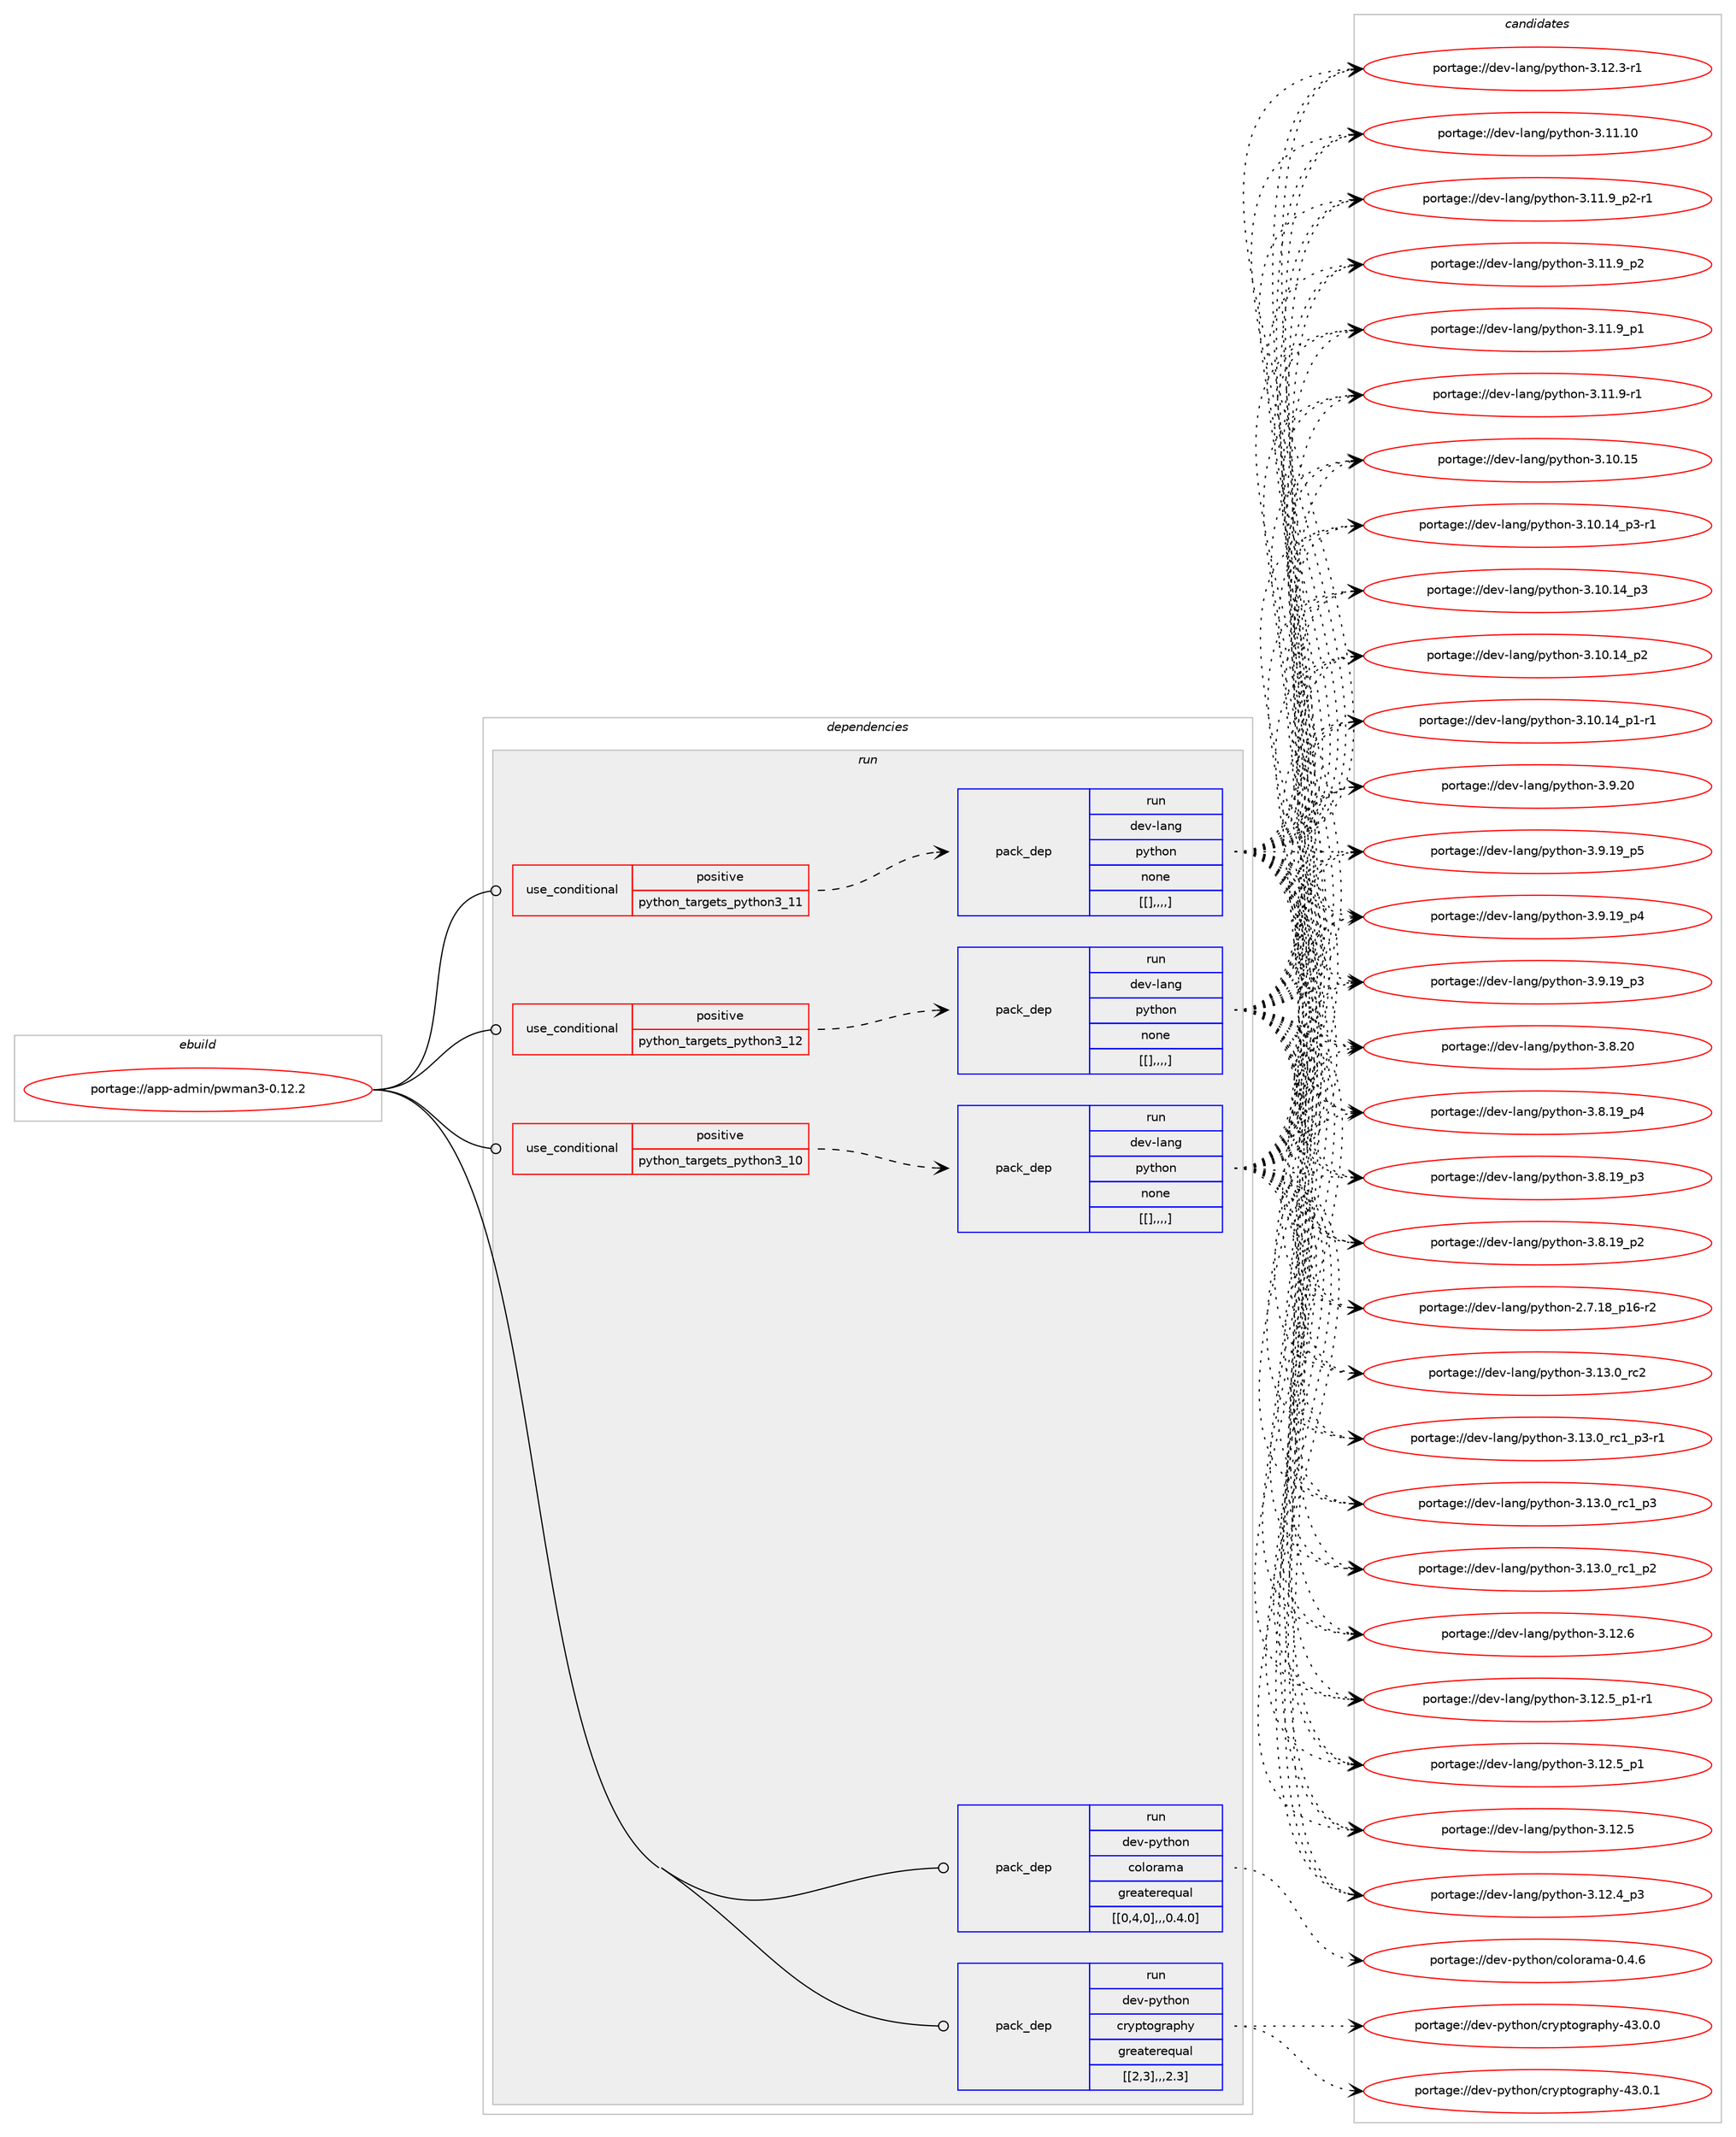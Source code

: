 digraph prolog {

# *************
# Graph options
# *************

newrank=true;
concentrate=true;
compound=true;
graph [rankdir=LR,fontname=Helvetica,fontsize=10,ranksep=1.5];#, ranksep=2.5, nodesep=0.2];
edge  [arrowhead=vee];
node  [fontname=Helvetica,fontsize=10];

# **********
# The ebuild
# **********

subgraph cluster_leftcol {
color=gray;
label=<<i>ebuild</i>>;
id [label="portage://app-admin/pwman3-0.12.2", color=red, width=4, href="../app-admin/pwman3-0.12.2.svg"];
}

# ****************
# The dependencies
# ****************

subgraph cluster_midcol {
color=gray;
label=<<i>dependencies</i>>;
subgraph cluster_compile {
fillcolor="#eeeeee";
style=filled;
label=<<i>compile</i>>;
}
subgraph cluster_compileandrun {
fillcolor="#eeeeee";
style=filled;
label=<<i>compile and run</i>>;
}
subgraph cluster_run {
fillcolor="#eeeeee";
style=filled;
label=<<i>run</i>>;
subgraph cond932 {
dependency4010 [label=<<TABLE BORDER="0" CELLBORDER="1" CELLSPACING="0" CELLPADDING="4"><TR><TD ROWSPAN="3" CELLPADDING="10">use_conditional</TD></TR><TR><TD>positive</TD></TR><TR><TD>python_targets_python3_10</TD></TR></TABLE>>, shape=none, color=red];
subgraph pack3064 {
dependency4011 [label=<<TABLE BORDER="0" CELLBORDER="1" CELLSPACING="0" CELLPADDING="4" WIDTH="220"><TR><TD ROWSPAN="6" CELLPADDING="30">pack_dep</TD></TR><TR><TD WIDTH="110">run</TD></TR><TR><TD>dev-lang</TD></TR><TR><TD>python</TD></TR><TR><TD>none</TD></TR><TR><TD>[[],,,,]</TD></TR></TABLE>>, shape=none, color=blue];
}
dependency4010:e -> dependency4011:w [weight=20,style="dashed",arrowhead="vee"];
}
id:e -> dependency4010:w [weight=20,style="solid",arrowhead="odot"];
subgraph cond933 {
dependency4012 [label=<<TABLE BORDER="0" CELLBORDER="1" CELLSPACING="0" CELLPADDING="4"><TR><TD ROWSPAN="3" CELLPADDING="10">use_conditional</TD></TR><TR><TD>positive</TD></TR><TR><TD>python_targets_python3_11</TD></TR></TABLE>>, shape=none, color=red];
subgraph pack3065 {
dependency4013 [label=<<TABLE BORDER="0" CELLBORDER="1" CELLSPACING="0" CELLPADDING="4" WIDTH="220"><TR><TD ROWSPAN="6" CELLPADDING="30">pack_dep</TD></TR><TR><TD WIDTH="110">run</TD></TR><TR><TD>dev-lang</TD></TR><TR><TD>python</TD></TR><TR><TD>none</TD></TR><TR><TD>[[],,,,]</TD></TR></TABLE>>, shape=none, color=blue];
}
dependency4012:e -> dependency4013:w [weight=20,style="dashed",arrowhead="vee"];
}
id:e -> dependency4012:w [weight=20,style="solid",arrowhead="odot"];
subgraph cond934 {
dependency4014 [label=<<TABLE BORDER="0" CELLBORDER="1" CELLSPACING="0" CELLPADDING="4"><TR><TD ROWSPAN="3" CELLPADDING="10">use_conditional</TD></TR><TR><TD>positive</TD></TR><TR><TD>python_targets_python3_12</TD></TR></TABLE>>, shape=none, color=red];
subgraph pack3066 {
dependency4015 [label=<<TABLE BORDER="0" CELLBORDER="1" CELLSPACING="0" CELLPADDING="4" WIDTH="220"><TR><TD ROWSPAN="6" CELLPADDING="30">pack_dep</TD></TR><TR><TD WIDTH="110">run</TD></TR><TR><TD>dev-lang</TD></TR><TR><TD>python</TD></TR><TR><TD>none</TD></TR><TR><TD>[[],,,,]</TD></TR></TABLE>>, shape=none, color=blue];
}
dependency4014:e -> dependency4015:w [weight=20,style="dashed",arrowhead="vee"];
}
id:e -> dependency4014:w [weight=20,style="solid",arrowhead="odot"];
subgraph pack3067 {
dependency4016 [label=<<TABLE BORDER="0" CELLBORDER="1" CELLSPACING="0" CELLPADDING="4" WIDTH="220"><TR><TD ROWSPAN="6" CELLPADDING="30">pack_dep</TD></TR><TR><TD WIDTH="110">run</TD></TR><TR><TD>dev-python</TD></TR><TR><TD>colorama</TD></TR><TR><TD>greaterequal</TD></TR><TR><TD>[[0,4,0],,,0.4.0]</TD></TR></TABLE>>, shape=none, color=blue];
}
id:e -> dependency4016:w [weight=20,style="solid",arrowhead="odot"];
subgraph pack3068 {
dependency4017 [label=<<TABLE BORDER="0" CELLBORDER="1" CELLSPACING="0" CELLPADDING="4" WIDTH="220"><TR><TD ROWSPAN="6" CELLPADDING="30">pack_dep</TD></TR><TR><TD WIDTH="110">run</TD></TR><TR><TD>dev-python</TD></TR><TR><TD>cryptography</TD></TR><TR><TD>greaterequal</TD></TR><TR><TD>[[2,3],,,2.3]</TD></TR></TABLE>>, shape=none, color=blue];
}
id:e -> dependency4017:w [weight=20,style="solid",arrowhead="odot"];
}
}

# **************
# The candidates
# **************

subgraph cluster_choices {
rank=same;
color=gray;
label=<<i>candidates</i>>;

subgraph choice3064 {
color=black;
nodesep=1;
choice10010111845108971101034711212111610411111045514649514648951149950 [label="portage://dev-lang/python-3.13.0_rc2", color=red, width=4,href="../dev-lang/python-3.13.0_rc2.svg"];
choice1001011184510897110103471121211161041111104551464951464895114994995112514511449 [label="portage://dev-lang/python-3.13.0_rc1_p3-r1", color=red, width=4,href="../dev-lang/python-3.13.0_rc1_p3-r1.svg"];
choice100101118451089711010347112121116104111110455146495146489511499499511251 [label="portage://dev-lang/python-3.13.0_rc1_p3", color=red, width=4,href="../dev-lang/python-3.13.0_rc1_p3.svg"];
choice100101118451089711010347112121116104111110455146495146489511499499511250 [label="portage://dev-lang/python-3.13.0_rc1_p2", color=red, width=4,href="../dev-lang/python-3.13.0_rc1_p2.svg"];
choice10010111845108971101034711212111610411111045514649504654 [label="portage://dev-lang/python-3.12.6", color=red, width=4,href="../dev-lang/python-3.12.6.svg"];
choice1001011184510897110103471121211161041111104551464950465395112494511449 [label="portage://dev-lang/python-3.12.5_p1-r1", color=red, width=4,href="../dev-lang/python-3.12.5_p1-r1.svg"];
choice100101118451089711010347112121116104111110455146495046539511249 [label="portage://dev-lang/python-3.12.5_p1", color=red, width=4,href="../dev-lang/python-3.12.5_p1.svg"];
choice10010111845108971101034711212111610411111045514649504653 [label="portage://dev-lang/python-3.12.5", color=red, width=4,href="../dev-lang/python-3.12.5.svg"];
choice100101118451089711010347112121116104111110455146495046529511251 [label="portage://dev-lang/python-3.12.4_p3", color=red, width=4,href="../dev-lang/python-3.12.4_p3.svg"];
choice100101118451089711010347112121116104111110455146495046514511449 [label="portage://dev-lang/python-3.12.3-r1", color=red, width=4,href="../dev-lang/python-3.12.3-r1.svg"];
choice1001011184510897110103471121211161041111104551464949464948 [label="portage://dev-lang/python-3.11.10", color=red, width=4,href="../dev-lang/python-3.11.10.svg"];
choice1001011184510897110103471121211161041111104551464949465795112504511449 [label="portage://dev-lang/python-3.11.9_p2-r1", color=red, width=4,href="../dev-lang/python-3.11.9_p2-r1.svg"];
choice100101118451089711010347112121116104111110455146494946579511250 [label="portage://dev-lang/python-3.11.9_p2", color=red, width=4,href="../dev-lang/python-3.11.9_p2.svg"];
choice100101118451089711010347112121116104111110455146494946579511249 [label="portage://dev-lang/python-3.11.9_p1", color=red, width=4,href="../dev-lang/python-3.11.9_p1.svg"];
choice100101118451089711010347112121116104111110455146494946574511449 [label="portage://dev-lang/python-3.11.9-r1", color=red, width=4,href="../dev-lang/python-3.11.9-r1.svg"];
choice1001011184510897110103471121211161041111104551464948464953 [label="portage://dev-lang/python-3.10.15", color=red, width=4,href="../dev-lang/python-3.10.15.svg"];
choice100101118451089711010347112121116104111110455146494846495295112514511449 [label="portage://dev-lang/python-3.10.14_p3-r1", color=red, width=4,href="../dev-lang/python-3.10.14_p3-r1.svg"];
choice10010111845108971101034711212111610411111045514649484649529511251 [label="portage://dev-lang/python-3.10.14_p3", color=red, width=4,href="../dev-lang/python-3.10.14_p3.svg"];
choice10010111845108971101034711212111610411111045514649484649529511250 [label="portage://dev-lang/python-3.10.14_p2", color=red, width=4,href="../dev-lang/python-3.10.14_p2.svg"];
choice100101118451089711010347112121116104111110455146494846495295112494511449 [label="portage://dev-lang/python-3.10.14_p1-r1", color=red, width=4,href="../dev-lang/python-3.10.14_p1-r1.svg"];
choice10010111845108971101034711212111610411111045514657465048 [label="portage://dev-lang/python-3.9.20", color=red, width=4,href="../dev-lang/python-3.9.20.svg"];
choice100101118451089711010347112121116104111110455146574649579511253 [label="portage://dev-lang/python-3.9.19_p5", color=red, width=4,href="../dev-lang/python-3.9.19_p5.svg"];
choice100101118451089711010347112121116104111110455146574649579511252 [label="portage://dev-lang/python-3.9.19_p4", color=red, width=4,href="../dev-lang/python-3.9.19_p4.svg"];
choice100101118451089711010347112121116104111110455146574649579511251 [label="portage://dev-lang/python-3.9.19_p3", color=red, width=4,href="../dev-lang/python-3.9.19_p3.svg"];
choice10010111845108971101034711212111610411111045514656465048 [label="portage://dev-lang/python-3.8.20", color=red, width=4,href="../dev-lang/python-3.8.20.svg"];
choice100101118451089711010347112121116104111110455146564649579511252 [label="portage://dev-lang/python-3.8.19_p4", color=red, width=4,href="../dev-lang/python-3.8.19_p4.svg"];
choice100101118451089711010347112121116104111110455146564649579511251 [label="portage://dev-lang/python-3.8.19_p3", color=red, width=4,href="../dev-lang/python-3.8.19_p3.svg"];
choice100101118451089711010347112121116104111110455146564649579511250 [label="portage://dev-lang/python-3.8.19_p2", color=red, width=4,href="../dev-lang/python-3.8.19_p2.svg"];
choice100101118451089711010347112121116104111110455046554649569511249544511450 [label="portage://dev-lang/python-2.7.18_p16-r2", color=red, width=4,href="../dev-lang/python-2.7.18_p16-r2.svg"];
dependency4011:e -> choice10010111845108971101034711212111610411111045514649514648951149950:w [style=dotted,weight="100"];
dependency4011:e -> choice1001011184510897110103471121211161041111104551464951464895114994995112514511449:w [style=dotted,weight="100"];
dependency4011:e -> choice100101118451089711010347112121116104111110455146495146489511499499511251:w [style=dotted,weight="100"];
dependency4011:e -> choice100101118451089711010347112121116104111110455146495146489511499499511250:w [style=dotted,weight="100"];
dependency4011:e -> choice10010111845108971101034711212111610411111045514649504654:w [style=dotted,weight="100"];
dependency4011:e -> choice1001011184510897110103471121211161041111104551464950465395112494511449:w [style=dotted,weight="100"];
dependency4011:e -> choice100101118451089711010347112121116104111110455146495046539511249:w [style=dotted,weight="100"];
dependency4011:e -> choice10010111845108971101034711212111610411111045514649504653:w [style=dotted,weight="100"];
dependency4011:e -> choice100101118451089711010347112121116104111110455146495046529511251:w [style=dotted,weight="100"];
dependency4011:e -> choice100101118451089711010347112121116104111110455146495046514511449:w [style=dotted,weight="100"];
dependency4011:e -> choice1001011184510897110103471121211161041111104551464949464948:w [style=dotted,weight="100"];
dependency4011:e -> choice1001011184510897110103471121211161041111104551464949465795112504511449:w [style=dotted,weight="100"];
dependency4011:e -> choice100101118451089711010347112121116104111110455146494946579511250:w [style=dotted,weight="100"];
dependency4011:e -> choice100101118451089711010347112121116104111110455146494946579511249:w [style=dotted,weight="100"];
dependency4011:e -> choice100101118451089711010347112121116104111110455146494946574511449:w [style=dotted,weight="100"];
dependency4011:e -> choice1001011184510897110103471121211161041111104551464948464953:w [style=dotted,weight="100"];
dependency4011:e -> choice100101118451089711010347112121116104111110455146494846495295112514511449:w [style=dotted,weight="100"];
dependency4011:e -> choice10010111845108971101034711212111610411111045514649484649529511251:w [style=dotted,weight="100"];
dependency4011:e -> choice10010111845108971101034711212111610411111045514649484649529511250:w [style=dotted,weight="100"];
dependency4011:e -> choice100101118451089711010347112121116104111110455146494846495295112494511449:w [style=dotted,weight="100"];
dependency4011:e -> choice10010111845108971101034711212111610411111045514657465048:w [style=dotted,weight="100"];
dependency4011:e -> choice100101118451089711010347112121116104111110455146574649579511253:w [style=dotted,weight="100"];
dependency4011:e -> choice100101118451089711010347112121116104111110455146574649579511252:w [style=dotted,weight="100"];
dependency4011:e -> choice100101118451089711010347112121116104111110455146574649579511251:w [style=dotted,weight="100"];
dependency4011:e -> choice10010111845108971101034711212111610411111045514656465048:w [style=dotted,weight="100"];
dependency4011:e -> choice100101118451089711010347112121116104111110455146564649579511252:w [style=dotted,weight="100"];
dependency4011:e -> choice100101118451089711010347112121116104111110455146564649579511251:w [style=dotted,weight="100"];
dependency4011:e -> choice100101118451089711010347112121116104111110455146564649579511250:w [style=dotted,weight="100"];
dependency4011:e -> choice100101118451089711010347112121116104111110455046554649569511249544511450:w [style=dotted,weight="100"];
}
subgraph choice3065 {
color=black;
nodesep=1;
choice10010111845108971101034711212111610411111045514649514648951149950 [label="portage://dev-lang/python-3.13.0_rc2", color=red, width=4,href="../dev-lang/python-3.13.0_rc2.svg"];
choice1001011184510897110103471121211161041111104551464951464895114994995112514511449 [label="portage://dev-lang/python-3.13.0_rc1_p3-r1", color=red, width=4,href="../dev-lang/python-3.13.0_rc1_p3-r1.svg"];
choice100101118451089711010347112121116104111110455146495146489511499499511251 [label="portage://dev-lang/python-3.13.0_rc1_p3", color=red, width=4,href="../dev-lang/python-3.13.0_rc1_p3.svg"];
choice100101118451089711010347112121116104111110455146495146489511499499511250 [label="portage://dev-lang/python-3.13.0_rc1_p2", color=red, width=4,href="../dev-lang/python-3.13.0_rc1_p2.svg"];
choice10010111845108971101034711212111610411111045514649504654 [label="portage://dev-lang/python-3.12.6", color=red, width=4,href="../dev-lang/python-3.12.6.svg"];
choice1001011184510897110103471121211161041111104551464950465395112494511449 [label="portage://dev-lang/python-3.12.5_p1-r1", color=red, width=4,href="../dev-lang/python-3.12.5_p1-r1.svg"];
choice100101118451089711010347112121116104111110455146495046539511249 [label="portage://dev-lang/python-3.12.5_p1", color=red, width=4,href="../dev-lang/python-3.12.5_p1.svg"];
choice10010111845108971101034711212111610411111045514649504653 [label="portage://dev-lang/python-3.12.5", color=red, width=4,href="../dev-lang/python-3.12.5.svg"];
choice100101118451089711010347112121116104111110455146495046529511251 [label="portage://dev-lang/python-3.12.4_p3", color=red, width=4,href="../dev-lang/python-3.12.4_p3.svg"];
choice100101118451089711010347112121116104111110455146495046514511449 [label="portage://dev-lang/python-3.12.3-r1", color=red, width=4,href="../dev-lang/python-3.12.3-r1.svg"];
choice1001011184510897110103471121211161041111104551464949464948 [label="portage://dev-lang/python-3.11.10", color=red, width=4,href="../dev-lang/python-3.11.10.svg"];
choice1001011184510897110103471121211161041111104551464949465795112504511449 [label="portage://dev-lang/python-3.11.9_p2-r1", color=red, width=4,href="../dev-lang/python-3.11.9_p2-r1.svg"];
choice100101118451089711010347112121116104111110455146494946579511250 [label="portage://dev-lang/python-3.11.9_p2", color=red, width=4,href="../dev-lang/python-3.11.9_p2.svg"];
choice100101118451089711010347112121116104111110455146494946579511249 [label="portage://dev-lang/python-3.11.9_p1", color=red, width=4,href="../dev-lang/python-3.11.9_p1.svg"];
choice100101118451089711010347112121116104111110455146494946574511449 [label="portage://dev-lang/python-3.11.9-r1", color=red, width=4,href="../dev-lang/python-3.11.9-r1.svg"];
choice1001011184510897110103471121211161041111104551464948464953 [label="portage://dev-lang/python-3.10.15", color=red, width=4,href="../dev-lang/python-3.10.15.svg"];
choice100101118451089711010347112121116104111110455146494846495295112514511449 [label="portage://dev-lang/python-3.10.14_p3-r1", color=red, width=4,href="../dev-lang/python-3.10.14_p3-r1.svg"];
choice10010111845108971101034711212111610411111045514649484649529511251 [label="portage://dev-lang/python-3.10.14_p3", color=red, width=4,href="../dev-lang/python-3.10.14_p3.svg"];
choice10010111845108971101034711212111610411111045514649484649529511250 [label="portage://dev-lang/python-3.10.14_p2", color=red, width=4,href="../dev-lang/python-3.10.14_p2.svg"];
choice100101118451089711010347112121116104111110455146494846495295112494511449 [label="portage://dev-lang/python-3.10.14_p1-r1", color=red, width=4,href="../dev-lang/python-3.10.14_p1-r1.svg"];
choice10010111845108971101034711212111610411111045514657465048 [label="portage://dev-lang/python-3.9.20", color=red, width=4,href="../dev-lang/python-3.9.20.svg"];
choice100101118451089711010347112121116104111110455146574649579511253 [label="portage://dev-lang/python-3.9.19_p5", color=red, width=4,href="../dev-lang/python-3.9.19_p5.svg"];
choice100101118451089711010347112121116104111110455146574649579511252 [label="portage://dev-lang/python-3.9.19_p4", color=red, width=4,href="../dev-lang/python-3.9.19_p4.svg"];
choice100101118451089711010347112121116104111110455146574649579511251 [label="portage://dev-lang/python-3.9.19_p3", color=red, width=4,href="../dev-lang/python-3.9.19_p3.svg"];
choice10010111845108971101034711212111610411111045514656465048 [label="portage://dev-lang/python-3.8.20", color=red, width=4,href="../dev-lang/python-3.8.20.svg"];
choice100101118451089711010347112121116104111110455146564649579511252 [label="portage://dev-lang/python-3.8.19_p4", color=red, width=4,href="../dev-lang/python-3.8.19_p4.svg"];
choice100101118451089711010347112121116104111110455146564649579511251 [label="portage://dev-lang/python-3.8.19_p3", color=red, width=4,href="../dev-lang/python-3.8.19_p3.svg"];
choice100101118451089711010347112121116104111110455146564649579511250 [label="portage://dev-lang/python-3.8.19_p2", color=red, width=4,href="../dev-lang/python-3.8.19_p2.svg"];
choice100101118451089711010347112121116104111110455046554649569511249544511450 [label="portage://dev-lang/python-2.7.18_p16-r2", color=red, width=4,href="../dev-lang/python-2.7.18_p16-r2.svg"];
dependency4013:e -> choice10010111845108971101034711212111610411111045514649514648951149950:w [style=dotted,weight="100"];
dependency4013:e -> choice1001011184510897110103471121211161041111104551464951464895114994995112514511449:w [style=dotted,weight="100"];
dependency4013:e -> choice100101118451089711010347112121116104111110455146495146489511499499511251:w [style=dotted,weight="100"];
dependency4013:e -> choice100101118451089711010347112121116104111110455146495146489511499499511250:w [style=dotted,weight="100"];
dependency4013:e -> choice10010111845108971101034711212111610411111045514649504654:w [style=dotted,weight="100"];
dependency4013:e -> choice1001011184510897110103471121211161041111104551464950465395112494511449:w [style=dotted,weight="100"];
dependency4013:e -> choice100101118451089711010347112121116104111110455146495046539511249:w [style=dotted,weight="100"];
dependency4013:e -> choice10010111845108971101034711212111610411111045514649504653:w [style=dotted,weight="100"];
dependency4013:e -> choice100101118451089711010347112121116104111110455146495046529511251:w [style=dotted,weight="100"];
dependency4013:e -> choice100101118451089711010347112121116104111110455146495046514511449:w [style=dotted,weight="100"];
dependency4013:e -> choice1001011184510897110103471121211161041111104551464949464948:w [style=dotted,weight="100"];
dependency4013:e -> choice1001011184510897110103471121211161041111104551464949465795112504511449:w [style=dotted,weight="100"];
dependency4013:e -> choice100101118451089711010347112121116104111110455146494946579511250:w [style=dotted,weight="100"];
dependency4013:e -> choice100101118451089711010347112121116104111110455146494946579511249:w [style=dotted,weight="100"];
dependency4013:e -> choice100101118451089711010347112121116104111110455146494946574511449:w [style=dotted,weight="100"];
dependency4013:e -> choice1001011184510897110103471121211161041111104551464948464953:w [style=dotted,weight="100"];
dependency4013:e -> choice100101118451089711010347112121116104111110455146494846495295112514511449:w [style=dotted,weight="100"];
dependency4013:e -> choice10010111845108971101034711212111610411111045514649484649529511251:w [style=dotted,weight="100"];
dependency4013:e -> choice10010111845108971101034711212111610411111045514649484649529511250:w [style=dotted,weight="100"];
dependency4013:e -> choice100101118451089711010347112121116104111110455146494846495295112494511449:w [style=dotted,weight="100"];
dependency4013:e -> choice10010111845108971101034711212111610411111045514657465048:w [style=dotted,weight="100"];
dependency4013:e -> choice100101118451089711010347112121116104111110455146574649579511253:w [style=dotted,weight="100"];
dependency4013:e -> choice100101118451089711010347112121116104111110455146574649579511252:w [style=dotted,weight="100"];
dependency4013:e -> choice100101118451089711010347112121116104111110455146574649579511251:w [style=dotted,weight="100"];
dependency4013:e -> choice10010111845108971101034711212111610411111045514656465048:w [style=dotted,weight="100"];
dependency4013:e -> choice100101118451089711010347112121116104111110455146564649579511252:w [style=dotted,weight="100"];
dependency4013:e -> choice100101118451089711010347112121116104111110455146564649579511251:w [style=dotted,weight="100"];
dependency4013:e -> choice100101118451089711010347112121116104111110455146564649579511250:w [style=dotted,weight="100"];
dependency4013:e -> choice100101118451089711010347112121116104111110455046554649569511249544511450:w [style=dotted,weight="100"];
}
subgraph choice3066 {
color=black;
nodesep=1;
choice10010111845108971101034711212111610411111045514649514648951149950 [label="portage://dev-lang/python-3.13.0_rc2", color=red, width=4,href="../dev-lang/python-3.13.0_rc2.svg"];
choice1001011184510897110103471121211161041111104551464951464895114994995112514511449 [label="portage://dev-lang/python-3.13.0_rc1_p3-r1", color=red, width=4,href="../dev-lang/python-3.13.0_rc1_p3-r1.svg"];
choice100101118451089711010347112121116104111110455146495146489511499499511251 [label="portage://dev-lang/python-3.13.0_rc1_p3", color=red, width=4,href="../dev-lang/python-3.13.0_rc1_p3.svg"];
choice100101118451089711010347112121116104111110455146495146489511499499511250 [label="portage://dev-lang/python-3.13.0_rc1_p2", color=red, width=4,href="../dev-lang/python-3.13.0_rc1_p2.svg"];
choice10010111845108971101034711212111610411111045514649504654 [label="portage://dev-lang/python-3.12.6", color=red, width=4,href="../dev-lang/python-3.12.6.svg"];
choice1001011184510897110103471121211161041111104551464950465395112494511449 [label="portage://dev-lang/python-3.12.5_p1-r1", color=red, width=4,href="../dev-lang/python-3.12.5_p1-r1.svg"];
choice100101118451089711010347112121116104111110455146495046539511249 [label="portage://dev-lang/python-3.12.5_p1", color=red, width=4,href="../dev-lang/python-3.12.5_p1.svg"];
choice10010111845108971101034711212111610411111045514649504653 [label="portage://dev-lang/python-3.12.5", color=red, width=4,href="../dev-lang/python-3.12.5.svg"];
choice100101118451089711010347112121116104111110455146495046529511251 [label="portage://dev-lang/python-3.12.4_p3", color=red, width=4,href="../dev-lang/python-3.12.4_p3.svg"];
choice100101118451089711010347112121116104111110455146495046514511449 [label="portage://dev-lang/python-3.12.3-r1", color=red, width=4,href="../dev-lang/python-3.12.3-r1.svg"];
choice1001011184510897110103471121211161041111104551464949464948 [label="portage://dev-lang/python-3.11.10", color=red, width=4,href="../dev-lang/python-3.11.10.svg"];
choice1001011184510897110103471121211161041111104551464949465795112504511449 [label="portage://dev-lang/python-3.11.9_p2-r1", color=red, width=4,href="../dev-lang/python-3.11.9_p2-r1.svg"];
choice100101118451089711010347112121116104111110455146494946579511250 [label="portage://dev-lang/python-3.11.9_p2", color=red, width=4,href="../dev-lang/python-3.11.9_p2.svg"];
choice100101118451089711010347112121116104111110455146494946579511249 [label="portage://dev-lang/python-3.11.9_p1", color=red, width=4,href="../dev-lang/python-3.11.9_p1.svg"];
choice100101118451089711010347112121116104111110455146494946574511449 [label="portage://dev-lang/python-3.11.9-r1", color=red, width=4,href="../dev-lang/python-3.11.9-r1.svg"];
choice1001011184510897110103471121211161041111104551464948464953 [label="portage://dev-lang/python-3.10.15", color=red, width=4,href="../dev-lang/python-3.10.15.svg"];
choice100101118451089711010347112121116104111110455146494846495295112514511449 [label="portage://dev-lang/python-3.10.14_p3-r1", color=red, width=4,href="../dev-lang/python-3.10.14_p3-r1.svg"];
choice10010111845108971101034711212111610411111045514649484649529511251 [label="portage://dev-lang/python-3.10.14_p3", color=red, width=4,href="../dev-lang/python-3.10.14_p3.svg"];
choice10010111845108971101034711212111610411111045514649484649529511250 [label="portage://dev-lang/python-3.10.14_p2", color=red, width=4,href="../dev-lang/python-3.10.14_p2.svg"];
choice100101118451089711010347112121116104111110455146494846495295112494511449 [label="portage://dev-lang/python-3.10.14_p1-r1", color=red, width=4,href="../dev-lang/python-3.10.14_p1-r1.svg"];
choice10010111845108971101034711212111610411111045514657465048 [label="portage://dev-lang/python-3.9.20", color=red, width=4,href="../dev-lang/python-3.9.20.svg"];
choice100101118451089711010347112121116104111110455146574649579511253 [label="portage://dev-lang/python-3.9.19_p5", color=red, width=4,href="../dev-lang/python-3.9.19_p5.svg"];
choice100101118451089711010347112121116104111110455146574649579511252 [label="portage://dev-lang/python-3.9.19_p4", color=red, width=4,href="../dev-lang/python-3.9.19_p4.svg"];
choice100101118451089711010347112121116104111110455146574649579511251 [label="portage://dev-lang/python-3.9.19_p3", color=red, width=4,href="../dev-lang/python-3.9.19_p3.svg"];
choice10010111845108971101034711212111610411111045514656465048 [label="portage://dev-lang/python-3.8.20", color=red, width=4,href="../dev-lang/python-3.8.20.svg"];
choice100101118451089711010347112121116104111110455146564649579511252 [label="portage://dev-lang/python-3.8.19_p4", color=red, width=4,href="../dev-lang/python-3.8.19_p4.svg"];
choice100101118451089711010347112121116104111110455146564649579511251 [label="portage://dev-lang/python-3.8.19_p3", color=red, width=4,href="../dev-lang/python-3.8.19_p3.svg"];
choice100101118451089711010347112121116104111110455146564649579511250 [label="portage://dev-lang/python-3.8.19_p2", color=red, width=4,href="../dev-lang/python-3.8.19_p2.svg"];
choice100101118451089711010347112121116104111110455046554649569511249544511450 [label="portage://dev-lang/python-2.7.18_p16-r2", color=red, width=4,href="../dev-lang/python-2.7.18_p16-r2.svg"];
dependency4015:e -> choice10010111845108971101034711212111610411111045514649514648951149950:w [style=dotted,weight="100"];
dependency4015:e -> choice1001011184510897110103471121211161041111104551464951464895114994995112514511449:w [style=dotted,weight="100"];
dependency4015:e -> choice100101118451089711010347112121116104111110455146495146489511499499511251:w [style=dotted,weight="100"];
dependency4015:e -> choice100101118451089711010347112121116104111110455146495146489511499499511250:w [style=dotted,weight="100"];
dependency4015:e -> choice10010111845108971101034711212111610411111045514649504654:w [style=dotted,weight="100"];
dependency4015:e -> choice1001011184510897110103471121211161041111104551464950465395112494511449:w [style=dotted,weight="100"];
dependency4015:e -> choice100101118451089711010347112121116104111110455146495046539511249:w [style=dotted,weight="100"];
dependency4015:e -> choice10010111845108971101034711212111610411111045514649504653:w [style=dotted,weight="100"];
dependency4015:e -> choice100101118451089711010347112121116104111110455146495046529511251:w [style=dotted,weight="100"];
dependency4015:e -> choice100101118451089711010347112121116104111110455146495046514511449:w [style=dotted,weight="100"];
dependency4015:e -> choice1001011184510897110103471121211161041111104551464949464948:w [style=dotted,weight="100"];
dependency4015:e -> choice1001011184510897110103471121211161041111104551464949465795112504511449:w [style=dotted,weight="100"];
dependency4015:e -> choice100101118451089711010347112121116104111110455146494946579511250:w [style=dotted,weight="100"];
dependency4015:e -> choice100101118451089711010347112121116104111110455146494946579511249:w [style=dotted,weight="100"];
dependency4015:e -> choice100101118451089711010347112121116104111110455146494946574511449:w [style=dotted,weight="100"];
dependency4015:e -> choice1001011184510897110103471121211161041111104551464948464953:w [style=dotted,weight="100"];
dependency4015:e -> choice100101118451089711010347112121116104111110455146494846495295112514511449:w [style=dotted,weight="100"];
dependency4015:e -> choice10010111845108971101034711212111610411111045514649484649529511251:w [style=dotted,weight="100"];
dependency4015:e -> choice10010111845108971101034711212111610411111045514649484649529511250:w [style=dotted,weight="100"];
dependency4015:e -> choice100101118451089711010347112121116104111110455146494846495295112494511449:w [style=dotted,weight="100"];
dependency4015:e -> choice10010111845108971101034711212111610411111045514657465048:w [style=dotted,weight="100"];
dependency4015:e -> choice100101118451089711010347112121116104111110455146574649579511253:w [style=dotted,weight="100"];
dependency4015:e -> choice100101118451089711010347112121116104111110455146574649579511252:w [style=dotted,weight="100"];
dependency4015:e -> choice100101118451089711010347112121116104111110455146574649579511251:w [style=dotted,weight="100"];
dependency4015:e -> choice10010111845108971101034711212111610411111045514656465048:w [style=dotted,weight="100"];
dependency4015:e -> choice100101118451089711010347112121116104111110455146564649579511252:w [style=dotted,weight="100"];
dependency4015:e -> choice100101118451089711010347112121116104111110455146564649579511251:w [style=dotted,weight="100"];
dependency4015:e -> choice100101118451089711010347112121116104111110455146564649579511250:w [style=dotted,weight="100"];
dependency4015:e -> choice100101118451089711010347112121116104111110455046554649569511249544511450:w [style=dotted,weight="100"];
}
subgraph choice3067 {
color=black;
nodesep=1;
choice1001011184511212111610411111047991111081111149710997454846524654 [label="portage://dev-python/colorama-0.4.6", color=red, width=4,href="../dev-python/colorama-0.4.6.svg"];
dependency4016:e -> choice1001011184511212111610411111047991111081111149710997454846524654:w [style=dotted,weight="100"];
}
subgraph choice3068 {
color=black;
nodesep=1;
choice1001011184511212111610411111047991141211121161111031149711210412145525146484649 [label="portage://dev-python/cryptography-43.0.1", color=red, width=4,href="../dev-python/cryptography-43.0.1.svg"];
choice1001011184511212111610411111047991141211121161111031149711210412145525146484648 [label="portage://dev-python/cryptography-43.0.0", color=red, width=4,href="../dev-python/cryptography-43.0.0.svg"];
dependency4017:e -> choice1001011184511212111610411111047991141211121161111031149711210412145525146484649:w [style=dotted,weight="100"];
dependency4017:e -> choice1001011184511212111610411111047991141211121161111031149711210412145525146484648:w [style=dotted,weight="100"];
}
}

}
